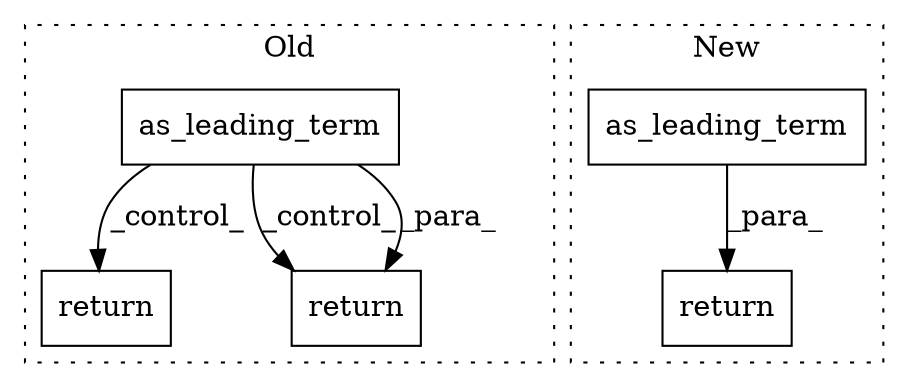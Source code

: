 digraph G {
subgraph cluster0 {
1 [label="return" a="41" s="16184" l="7" shape="box"];
4 [label="as_leading_term" a="32" s="16025,16042" l="16,1" shape="box"];
5 [label="return" a="41" s="16118" l="7" shape="box"];
label = "Old";
style="dotted";
}
subgraph cluster1 {
2 [label="as_leading_term" a="32" s="16189,16206" l="16,1" shape="box"];
3 [label="return" a="41" s="16215" l="7" shape="box"];
label = "New";
style="dotted";
}
2 -> 3 [label="_para_"];
4 -> 1 [label="_control_"];
4 -> 5 [label="_control_"];
4 -> 5 [label="_para_"];
}